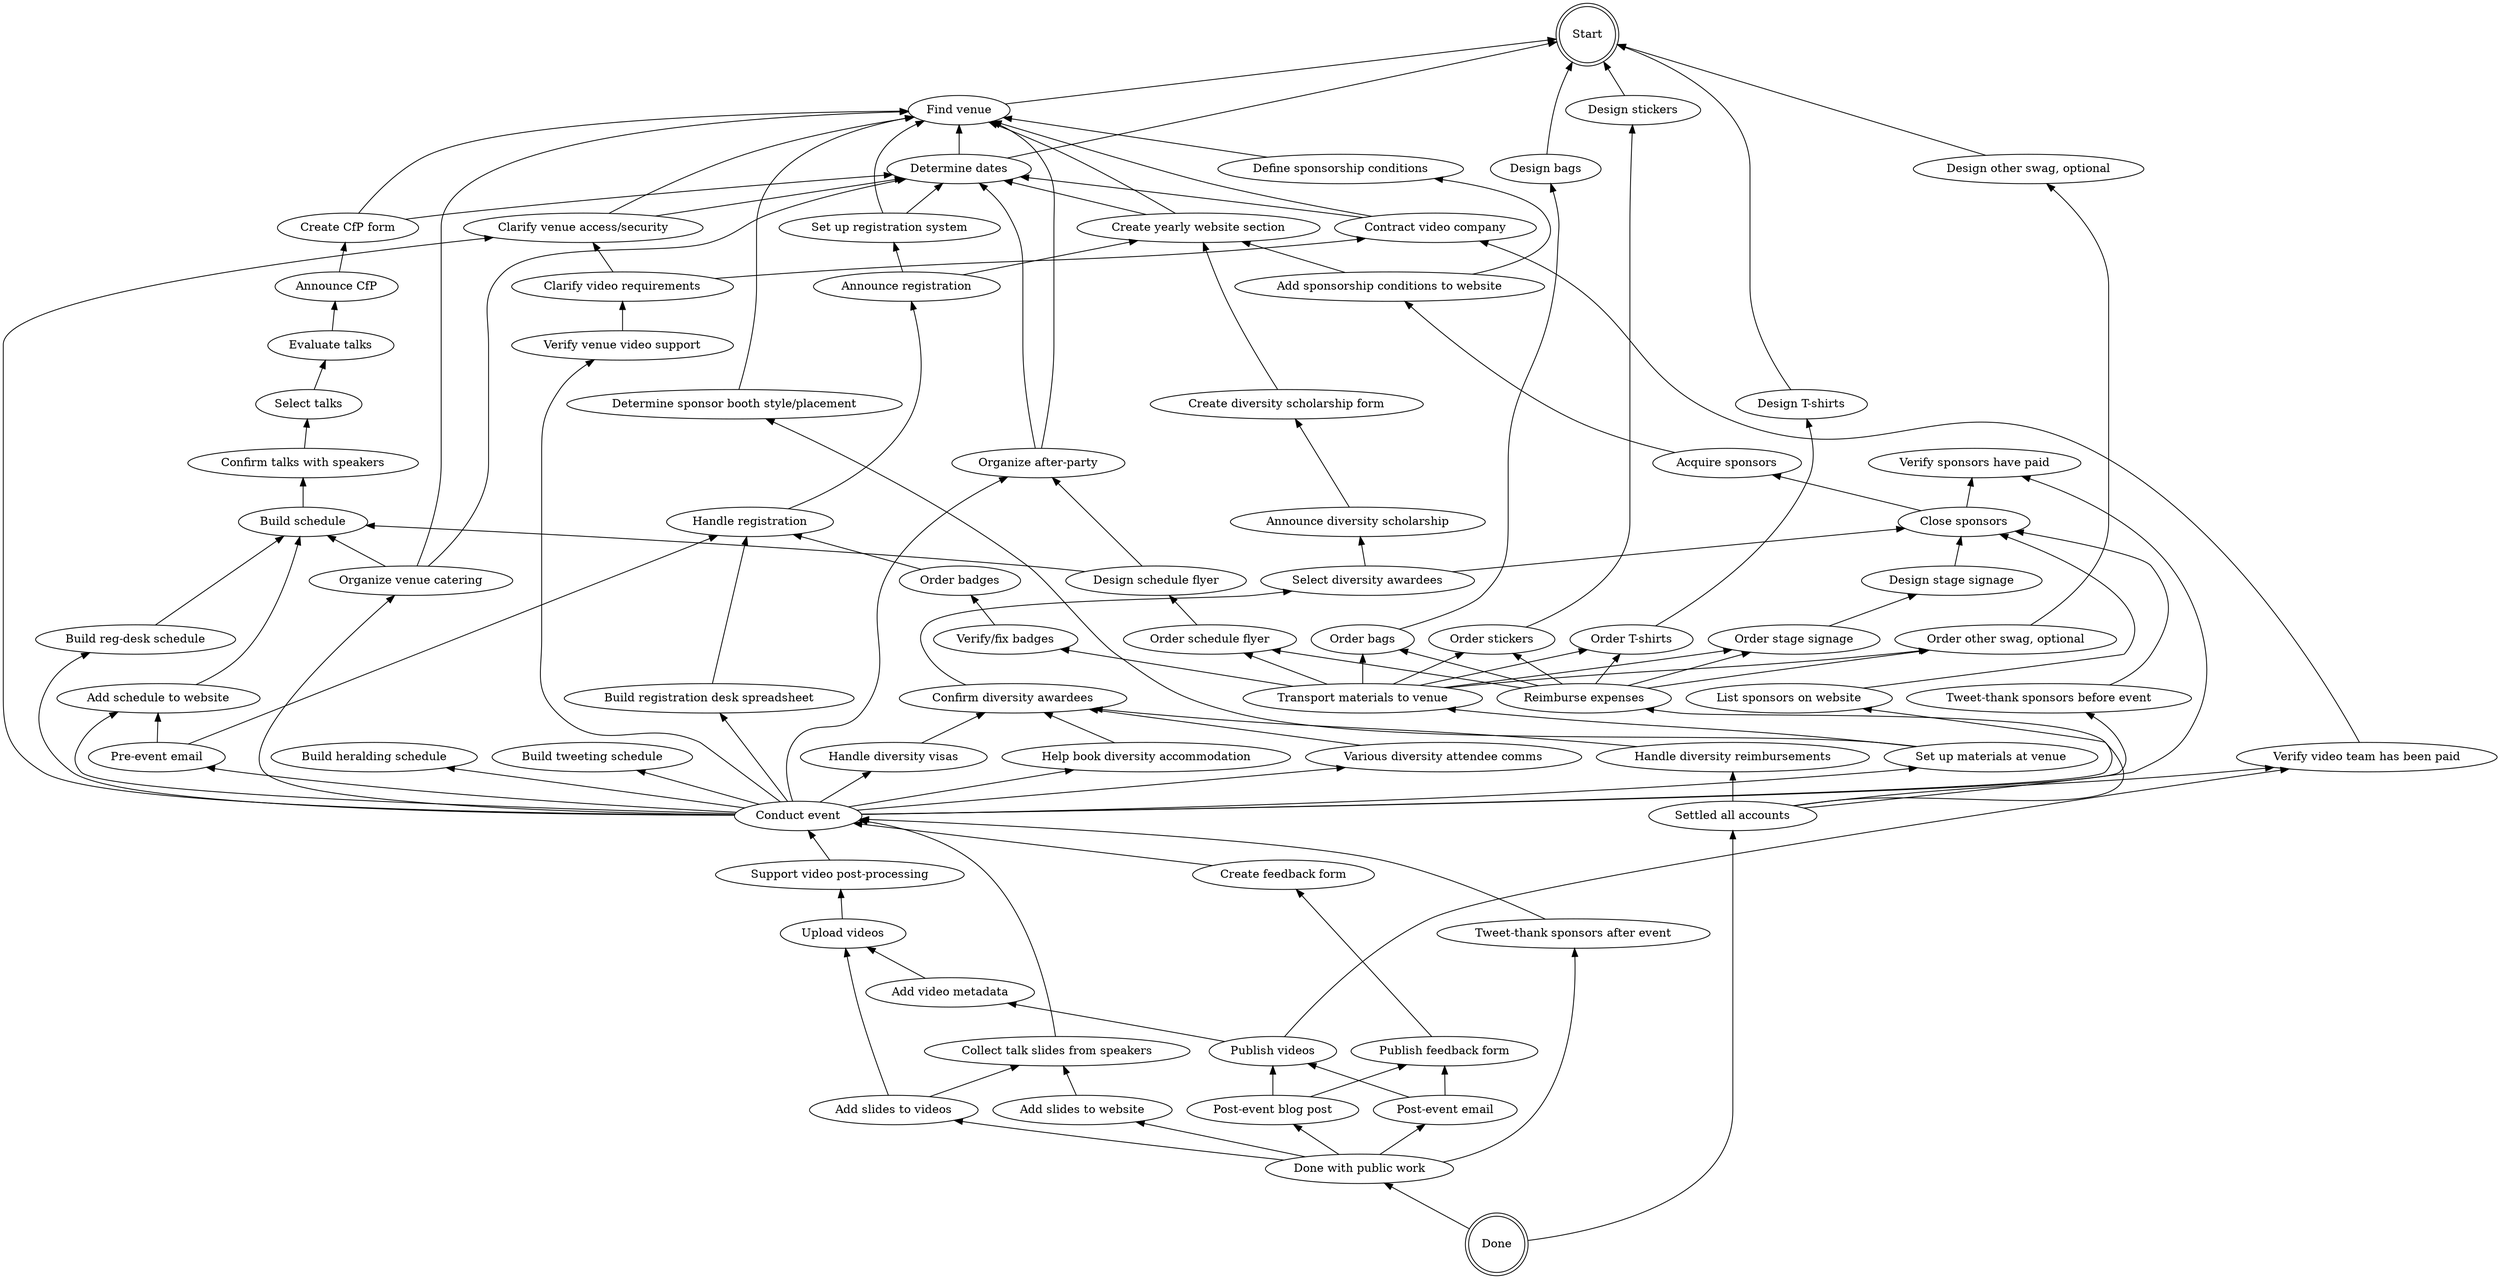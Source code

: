 digraph PromCon {
  //splines="FALSE";
  rankdir=BT;

  /* Entities */
  start [label="Start", shape=doublecircle]
  done [label="Done", shape=doublecircle]

  determine_dates [label="Determine dates"]
  determine_venue [label="Find venue"]

  create_event_website [label="Create yearly website section"]

  define_sponsorship_conditions [label="Define sponsorship conditions"]
  add_sponsorship_website [label="Add sponsorship conditions to website"]
  acquire_sponsors [label="Acquire sponsors"]
  close_sponsors [label="Close sponsors"]
  list_sponsors [label="List sponsors on website"]
  tweet_sponsors_before [label="Tweet-thank sponsors before event"]
  tweet_sponsors_after [label="Tweet-thank sponsors after event"]
  sponsors_paid [label="Verify sponsors have paid"]

  create_cfp_form [label="Create CfP form"]
  announce_cfp [label="Announce CfP"]
  evaluate_talks [label="Evaluate talks"]
  select_talks [label="Select talks"]
  confirm_talks [label="Confirm talks with speakers"]
  build_schedule [label="Build schedule"]
  website_schedule [label="Add schedule to website"]

  design_schedule_flyer [label="Design schedule flyer"]
  order_schedule_flyer [label="Order schedule flyer"]

  set_up_registration [label="Set up registration system"]
  announce_registration [label="Announce registration"]
  handle_registration [label="Handle registration"]

  organize_venue_food [label="Organize venue catering"]
  organize_after_party [label="Organize after-party"]
  clarify_venue_access [label="Clarify venue access/security"]
  booth_decisions [label="Determine sponsor booth style/placement"]
  transport_materials [label="Transport materials to venue"]
  set_up_materials [label="Set up materials at venue"]

  conduct_event [label="Conduct event"]

  post_event_blog_post [label="Post-event blog post"]
  pre_event_email [label="Pre-event email"]
  post_event_email [label="Post-event email"]
  heralding_schedule [label="Build heralding schedule"]
  tweeting_schedule [label="Build tweeting schedule"]
  registration_desk_schedule [label="Build reg-desk schedule"]

  create_diversity_form [label="Create diversity scholarship form"]
  announce_diversity [label="Announce diversity scholarship"]
  select_diversity [label="Select diversity awardees"]
  confirm_diversity [label="Confirm diversity awardees"]
  diversity_comms [label="Various diversity attendee comms"]
  diversity_visas [label="Handle diversity visas"]
  diversity_accommodation [label="Help book diversity accommodation"]
  diversity_reimbursements [label="Handle diversity reimbursements"]

  design_stage_signage [label="Design stage signage"]
  order_stage_signage [label="Order stage signage"]
  design_bags [label="Design bags"]
  order_bags [label="Order bags"]
  design_stickers [label="Design stickers"]
  order_stickers [label="Order stickers"]
  design_tshirts [label="Design T-shirts"]
  order_tshirts [label="Order T-shirts"]
  design_other_swag [label="Design other swag, optional"]
  order_other_swag [label="Order other swag, optional"]
  order_badges [label="Order badges"]
  verify_badges [label="Verify/fix badges"]
  build_registration_desk_sheet [label="Build registration desk spreadsheet"]

  contract_video_company [label="Contract video company"]
  clarify_video_reqs [label="Clarify video requirements"]
  verify_venue_video [label="Verify venue video support"]
  support_video_postprocessing [label="Support video post-processing"]
  upload_videos [label="Upload videos"]
  add_video_metadata [label="Add video metadata"]
  publish_videos [label="Publish videos"]
  video_paid [label="Verify video team has been paid"]

  collect_slides [label="Collect talk slides from speakers"]
  add_slides_to_website [label="Add slides to website"]
  add_slides_to_videos [label="Add slides to videos"]

  create_feedback_form [label="Create feedback form"]
  publish_feedback_form [label="Publish feedback form"]

  publishing_done [label="Done with public work"]
  conference_reimbursements [label="Reimburse expenses"]
  accounts_settled [label="Settled all accounts"]



  /* Relationships */
  determine_venue -> start
  determine_dates -> start
  determine_dates -> determine_venue

  design_bags -> start
  design_stickers -> start
  design_tshirts -> start
  design_other_swag -> start

  create_event_website -> determine_dates
  create_event_website -> determine_venue

  define_sponsorship_conditions -> determine_venue
  add_sponsorship_website -> define_sponsorship_conditions
  add_sponsorship_website -> create_event_website
  acquire_sponsors -> add_sponsorship_website
  close_sponsors -> acquire_sponsors
  list_sponsors -> close_sponsors
  tweet_sponsors_before -> close_sponsors
  tweet_sponsors_after -> conduct_event
  close_sponsors -> sponsors_paid

  create_cfp_form -> determine_dates
  create_cfp_form -> determine_venue
  announce_cfp -> create_cfp_form
  evaluate_talks -> announce_cfp
  select_talks -> evaluate_talks
  confirm_talks -> select_talks
  build_schedule -> confirm_talks
  website_schedule -> build_schedule

  registration_desk_schedule -> build_schedule
  design_schedule_flyer -> build_schedule
  design_schedule_flyer -> organize_after_party // Because map goes in there.
  order_schedule_flyer -> design_schedule_flyer

  set_up_registration -> determine_dates
  set_up_registration -> determine_venue
  announce_registration -> set_up_registration
  announce_registration -> create_event_website
  handle_registration -> announce_registration

  organize_venue_food -> determine_venue
  organize_venue_food -> determine_dates
  organize_venue_food -> build_schedule
  organize_after_party -> determine_venue
  organize_after_party -> determine_dates
  clarify_venue_access -> determine_venue
  clarify_venue_access -> determine_dates
  booth_decisions -> determine_venue

  pre_event_email -> handle_registration
  pre_event_email -> website_schedule

  design_stage_signage -> close_sponsors
  order_stage_signage -> design_stage_signage
  order_bags -> design_bags
  order_stickers -> design_stickers
  order_tshirts -> design_tshirts
  order_other_swag -> design_other_swag
  order_badges -> handle_registration
  verify_badges -> order_badges
  build_registration_desk_sheet -> handle_registration

  contract_video_company -> determine_venue
  contract_video_company -> determine_dates
  clarify_video_reqs -> contract_video_company
  clarify_video_reqs -> clarify_venue_access
  verify_venue_video -> clarify_video_reqs
  video_paid -> contract_video_company

  transport_materials -> verify_badges
  transport_materials -> order_bags
  transport_materials -> order_schedule_flyer
  transport_materials -> order_stage_signage
  transport_materials -> order_stickers
  transport_materials -> order_tshirts
  transport_materials -> order_other_swag
  set_up_materials -> transport_materials
  set_up_materials -> booth_decisions

  create_diversity_form -> create_event_website
  announce_diversity -> create_diversity_form
  select_diversity -> close_sponsors
  select_diversity -> announce_diversity
  confirm_diversity -> select_diversity
  diversity_comms -> confirm_diversity
  diversity_visas -> confirm_diversity
  diversity_accommodation -> confirm_diversity
  diversity_reimbursements -> confirm_diversity

  conduct_event -> set_up_materials
  conduct_event -> organize_venue_food
  conduct_event -> organize_after_party
  conduct_event -> clarify_venue_access
  conduct_event -> list_sponsors
  conduct_event -> tweet_sponsors_before
  conduct_event -> website_schedule
  conduct_event -> pre_event_email
  conduct_event -> heralding_schedule
  conduct_event -> tweeting_schedule
  conduct_event -> registration_desk_schedule
  conduct_event -> verify_venue_video
  conduct_event -> build_registration_desk_sheet
  conduct_event -> diversity_accommodation
  conduct_event -> diversity_visas
  conduct_event -> diversity_comms

  create_feedback_form -> conduct_event
  publish_feedback_form -> create_feedback_form

  support_video_postprocessing -> conduct_event
  upload_videos -> support_video_postprocessing
  add_video_metadata -> upload_videos
  publish_videos -> add_video_metadata
  publish_videos -> video_paid

  collect_slides -> conduct_event
  add_slides_to_videos -> collect_slides
  add_slides_to_videos -> upload_videos
  add_slides_to_website -> collect_slides

  post_event_blog_post -> publish_videos
  post_event_blog_post -> publish_feedback_form
  post_event_email -> publish_videos
  post_event_email -> publish_feedback_form


  publishing_done -> post_event_blog_post
  publishing_done -> post_event_email
  publishing_done -> tweet_sponsors_after
  publishing_done -> add_slides_to_videos
  publishing_done -> add_slides_to_website

  conference_reimbursements -> order_bags
  conference_reimbursements -> order_schedule_flyer
  conference_reimbursements -> order_stage_signage
  conference_reimbursements -> order_stickers
  conference_reimbursements -> order_tshirts
  conference_reimbursements -> order_other_swag

  accounts_settled -> diversity_reimbursements
  accounts_settled -> video_paid
  accounts_settled -> sponsors_paid
  accounts_settled -> conference_reimbursements

  done -> publishing_done
  done -> accounts_settled
}
